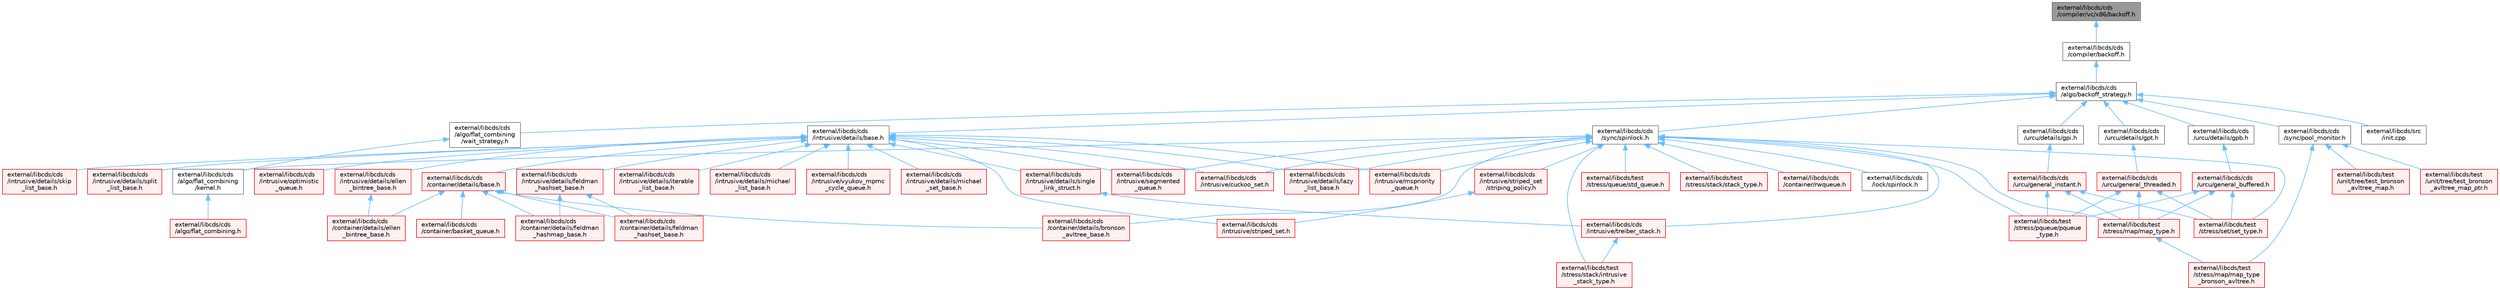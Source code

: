 digraph "external/libcds/cds/compiler/vc/x86/backoff.h"
{
 // LATEX_PDF_SIZE
  bgcolor="transparent";
  edge [fontname=Helvetica,fontsize=10,labelfontname=Helvetica,labelfontsize=10];
  node [fontname=Helvetica,fontsize=10,shape=box,height=0.2,width=0.4];
  Node1 [id="Node000001",label="external/libcds/cds\l/compiler/vc/x86/backoff.h",height=0.2,width=0.4,color="gray40", fillcolor="grey60", style="filled", fontcolor="black",tooltip=" "];
  Node1 -> Node2 [id="edge1_Node000001_Node000002",dir="back",color="steelblue1",style="solid",tooltip=" "];
  Node2 [id="Node000002",label="external/libcds/cds\l/compiler/backoff.h",height=0.2,width=0.4,color="grey40", fillcolor="white", style="filled",URL="$backoff_8h.html",tooltip=" "];
  Node2 -> Node3 [id="edge2_Node000002_Node000003",dir="back",color="steelblue1",style="solid",tooltip=" "];
  Node3 [id="Node000003",label="external/libcds/cds\l/algo/backoff_strategy.h",height=0.2,width=0.4,color="grey40", fillcolor="white", style="filled",URL="$backoff__strategy_8h.html",tooltip=" "];
  Node3 -> Node4 [id="edge3_Node000003_Node000004",dir="back",color="steelblue1",style="solid",tooltip=" "];
  Node4 [id="Node000004",label="external/libcds/cds\l/algo/flat_combining\l/wait_strategy.h",height=0.2,width=0.4,color="grey40", fillcolor="white", style="filled",URL="$wait__strategy_8h.html",tooltip=" "];
  Node4 -> Node5 [id="edge4_Node000004_Node000005",dir="back",color="steelblue1",style="solid",tooltip=" "];
  Node5 [id="Node000005",label="external/libcds/cds\l/algo/flat_combining\l/kernel.h",height=0.2,width=0.4,color="grey40", fillcolor="white", style="filled",URL="$libcds_2cds_2algo_2flat__combining_2kernel_8h.html",tooltip=" "];
  Node5 -> Node6 [id="edge5_Node000005_Node000006",dir="back",color="steelblue1",style="solid",tooltip=" "];
  Node6 [id="Node000006",label="external/libcds/cds\l/algo/flat_combining.h",height=0.2,width=0.4,color="red", fillcolor="#FFF0F0", style="filled",URL="$flat__combining_8h.html",tooltip=" "];
  Node3 -> Node43 [id="edge6_Node000003_Node000043",dir="back",color="steelblue1",style="solid",tooltip=" "];
  Node43 [id="Node000043",label="external/libcds/cds\l/intrusive/details/base.h",height=0.2,width=0.4,color="grey40", fillcolor="white", style="filled",URL="$external_2libcds_2cds_2intrusive_2details_2base_8h.html",tooltip=" "];
  Node43 -> Node44 [id="edge7_Node000043_Node000044",dir="back",color="steelblue1",style="solid",tooltip=" "];
  Node44 [id="Node000044",label="external/libcds/cds\l/container/details/base.h",height=0.2,width=0.4,color="red", fillcolor="#FFF0F0", style="filled",URL="$external_2libcds_2cds_2container_2details_2base_8h.html",tooltip=" "];
  Node44 -> Node45 [id="edge8_Node000044_Node000045",dir="back",color="steelblue1",style="solid",tooltip=" "];
  Node45 [id="Node000045",label="external/libcds/cds\l/container/basket_queue.h",height=0.2,width=0.4,color="red", fillcolor="#FFF0F0", style="filled",URL="$container_2basket__queue_8h.html",tooltip=" "];
  Node44 -> Node48 [id="edge9_Node000044_Node000048",dir="back",color="steelblue1",style="solid",tooltip=" "];
  Node48 [id="Node000048",label="external/libcds/cds\l/container/details/bronson\l_avltree_base.h",height=0.2,width=0.4,color="red", fillcolor="#FFF0F0", style="filled",URL="$bronson__avltree__base_8h.html",tooltip=" "];
  Node44 -> Node69 [id="edge10_Node000044_Node000069",dir="back",color="steelblue1",style="solid",tooltip=" "];
  Node69 [id="Node000069",label="external/libcds/cds\l/container/details/ellen\l_bintree_base.h",height=0.2,width=0.4,color="red", fillcolor="#FFF0F0", style="filled",URL="$container_2details_2ellen__bintree__base_8h.html",tooltip=" "];
  Node44 -> Node110 [id="edge11_Node000044_Node000110",dir="back",color="steelblue1",style="solid",tooltip=" "];
  Node110 [id="Node000110",label="external/libcds/cds\l/container/details/feldman\l_hashmap_base.h",height=0.2,width=0.4,color="red", fillcolor="#FFF0F0", style="filled",URL="$feldman__hashmap__base_8h.html",tooltip=" "];
  Node44 -> Node131 [id="edge12_Node000044_Node000131",dir="back",color="steelblue1",style="solid",tooltip=" "];
  Node131 [id="Node000131",label="external/libcds/cds\l/container/details/feldman\l_hashset_base.h",height=0.2,width=0.4,color="red", fillcolor="#FFF0F0", style="filled",URL="$container_2details_2feldman__hashset__base_8h.html",tooltip=" "];
  Node43 -> Node471 [id="edge13_Node000043_Node000471",dir="back",color="steelblue1",style="solid",tooltip=" "];
  Node471 [id="Node000471",label="external/libcds/cds\l/intrusive/cuckoo_set.h",height=0.2,width=0.4,color="red", fillcolor="#FFF0F0", style="filled",URL="$intrusive_2cuckoo__set_8h.html",tooltip=" "];
  Node43 -> Node479 [id="edge14_Node000043_Node000479",dir="back",color="steelblue1",style="solid",tooltip=" "];
  Node479 [id="Node000479",label="external/libcds/cds\l/intrusive/details/ellen\l_bintree_base.h",height=0.2,width=0.4,color="red", fillcolor="#FFF0F0", style="filled",URL="$intrusive_2details_2ellen__bintree__base_8h.html",tooltip=" "];
  Node479 -> Node69 [id="edge15_Node000479_Node000069",dir="back",color="steelblue1",style="solid",tooltip=" "];
  Node43 -> Node485 [id="edge16_Node000043_Node000485",dir="back",color="steelblue1",style="solid",tooltip=" "];
  Node485 [id="Node000485",label="external/libcds/cds\l/intrusive/details/feldman\l_hashset_base.h",height=0.2,width=0.4,color="red", fillcolor="#FFF0F0", style="filled",URL="$intrusive_2details_2feldman__hashset__base_8h.html",tooltip=" "];
  Node485 -> Node110 [id="edge17_Node000485_Node000110",dir="back",color="steelblue1",style="solid",tooltip=" "];
  Node485 -> Node131 [id="edge18_Node000485_Node000131",dir="back",color="steelblue1",style="solid",tooltip=" "];
  Node43 -> Node495 [id="edge19_Node000043_Node000495",dir="back",color="steelblue1",style="solid",tooltip=" "];
  Node495 [id="Node000495",label="external/libcds/cds\l/intrusive/details/iterable\l_list_base.h",height=0.2,width=0.4,color="red", fillcolor="#FFF0F0", style="filled",URL="$intrusive_2details_2iterable__list__base_8h.html",tooltip=" "];
  Node43 -> Node513 [id="edge20_Node000043_Node000513",dir="back",color="steelblue1",style="solid",tooltip=" "];
  Node513 [id="Node000513",label="external/libcds/cds\l/intrusive/details/lazy\l_list_base.h",height=0.2,width=0.4,color="red", fillcolor="#FFF0F0", style="filled",URL="$intrusive_2details_2lazy__list__base_8h.html",tooltip=" "];
  Node43 -> Node533 [id="edge21_Node000043_Node000533",dir="back",color="steelblue1",style="solid",tooltip=" "];
  Node533 [id="Node000533",label="external/libcds/cds\l/intrusive/details/michael\l_list_base.h",height=0.2,width=0.4,color="red", fillcolor="#FFF0F0", style="filled",URL="$intrusive_2details_2michael__list__base_8h.html",tooltip=" "];
  Node43 -> Node553 [id="edge22_Node000043_Node000553",dir="back",color="steelblue1",style="solid",tooltip=" "];
  Node553 [id="Node000553",label="external/libcds/cds\l/intrusive/details/michael\l_set_base.h",height=0.2,width=0.4,color="red", fillcolor="#FFF0F0", style="filled",URL="$intrusive_2details_2michael__set__base_8h.html",tooltip=" "];
  Node43 -> Node562 [id="edge23_Node000043_Node000562",dir="back",color="steelblue1",style="solid",tooltip=" "];
  Node562 [id="Node000562",label="external/libcds/cds\l/intrusive/details/single\l_link_struct.h",height=0.2,width=0.4,color="red", fillcolor="#FFF0F0", style="filled",URL="$single__link__struct_8h.html",tooltip=" "];
  Node562 -> Node572 [id="edge24_Node000562_Node000572",dir="back",color="steelblue1",style="solid",tooltip=" "];
  Node572 [id="Node000572",label="external/libcds/cds\l/intrusive/treiber_stack.h",height=0.2,width=0.4,color="red", fillcolor="#FFF0F0", style="filled",URL="$intrusive_2treiber__stack_8h.html",tooltip=" "];
  Node572 -> Node37 [id="edge25_Node000572_Node000037",dir="back",color="steelblue1",style="solid",tooltip=" "];
  Node37 [id="Node000037",label="external/libcds/test\l/stress/stack/intrusive\l_stack_type.h",height=0.2,width=0.4,color="red", fillcolor="#FFF0F0", style="filled",URL="$intrusive__stack__type_8h.html",tooltip=" "];
  Node43 -> Node577 [id="edge26_Node000043_Node000577",dir="back",color="steelblue1",style="solid",tooltip=" "];
  Node577 [id="Node000577",label="external/libcds/cds\l/intrusive/details/skip\l_list_base.h",height=0.2,width=0.4,color="red", fillcolor="#FFF0F0", style="filled",URL="$intrusive_2details_2skip__list__base_8h.html",tooltip=" "];
  Node43 -> Node589 [id="edge27_Node000043_Node000589",dir="back",color="steelblue1",style="solid",tooltip=" "];
  Node589 [id="Node000589",label="external/libcds/cds\l/intrusive/details/split\l_list_base.h",height=0.2,width=0.4,color="red", fillcolor="#FFF0F0", style="filled",URL="$intrusive_2details_2split__list__base_8h.html",tooltip=" "];
  Node43 -> Node602 [id="edge28_Node000043_Node000602",dir="back",color="steelblue1",style="solid",tooltip=" "];
  Node602 [id="Node000602",label="external/libcds/cds\l/intrusive/mspriority\l_queue.h",height=0.2,width=0.4,color="red", fillcolor="#FFF0F0", style="filled",URL="$intrusive_2mspriority__queue_8h.html",tooltip=" "];
  Node43 -> Node604 [id="edge29_Node000043_Node000604",dir="back",color="steelblue1",style="solid",tooltip=" "];
  Node604 [id="Node000604",label="external/libcds/cds\l/intrusive/optimistic\l_queue.h",height=0.2,width=0.4,color="red", fillcolor="#FFF0F0", style="filled",URL="$intrusive_2optimistic__queue_8h.html",tooltip=" "];
  Node43 -> Node607 [id="edge30_Node000043_Node000607",dir="back",color="steelblue1",style="solid",tooltip=" "];
  Node607 [id="Node000607",label="external/libcds/cds\l/intrusive/segmented\l_queue.h",height=0.2,width=0.4,color="red", fillcolor="#FFF0F0", style="filled",URL="$intrusive_2segmented__queue_8h.html",tooltip=" "];
  Node43 -> Node613 [id="edge31_Node000043_Node000613",dir="back",color="steelblue1",style="solid",tooltip=" "];
  Node613 [id="Node000613",label="external/libcds/cds\l/intrusive/striped_set.h",height=0.2,width=0.4,color="red", fillcolor="#FFF0F0", style="filled",URL="$intrusive_2striped__set_8h.html",tooltip=" "];
  Node43 -> Node373 [id="edge32_Node000043_Node000373",dir="back",color="steelblue1",style="solid",tooltip=" "];
  Node373 [id="Node000373",label="external/libcds/cds\l/intrusive/vyukov_mpmc\l_cycle_queue.h",height=0.2,width=0.4,color="red", fillcolor="#FFF0F0", style="filled",URL="$intrusive_2vyukov__mpmc__cycle__queue_8h.html",tooltip=" "];
  Node3 -> Node626 [id="edge33_Node000003_Node000626",dir="back",color="steelblue1",style="solid",tooltip=" "];
  Node626 [id="Node000626",label="external/libcds/cds\l/sync/pool_monitor.h",height=0.2,width=0.4,color="grey40", fillcolor="white", style="filled",URL="$pool__monitor_8h.html",tooltip=" "];
  Node626 -> Node51 [id="edge34_Node000626_Node000051",dir="back",color="steelblue1",style="solid",tooltip=" "];
  Node51 [id="Node000051",label="external/libcds/test\l/stress/map/map_type\l_bronson_avltree.h",height=0.2,width=0.4,color="red", fillcolor="#FFF0F0", style="filled",URL="$map__type__bronson__avltree_8h.html",tooltip=" "];
  Node626 -> Node60 [id="edge35_Node000626_Node000060",dir="back",color="steelblue1",style="solid",tooltip=" "];
  Node60 [id="Node000060",label="external/libcds/test\l/unit/tree/test_bronson\l_avltree_map.h",height=0.2,width=0.4,color="red", fillcolor="#FFF0F0", style="filled",URL="$test__bronson__avltree__map_8h.html",tooltip=" "];
  Node626 -> Node64 [id="edge36_Node000626_Node000064",dir="back",color="steelblue1",style="solid",tooltip=" "];
  Node64 [id="Node000064",label="external/libcds/test\l/unit/tree/test_bronson\l_avltree_map_ptr.h",height=0.2,width=0.4,color="red", fillcolor="#FFF0F0", style="filled",URL="$test__bronson__avltree__map__ptr_8h.html",tooltip=" "];
  Node3 -> Node627 [id="edge37_Node000003_Node000627",dir="back",color="steelblue1",style="solid",tooltip=" "];
  Node627 [id="Node000627",label="external/libcds/cds\l/sync/spinlock.h",height=0.2,width=0.4,color="grey40", fillcolor="white", style="filled",URL="$sync_2spinlock_8h.html",tooltip=" "];
  Node627 -> Node5 [id="edge38_Node000627_Node000005",dir="back",color="steelblue1",style="solid",tooltip=" "];
  Node627 -> Node48 [id="edge39_Node000627_Node000048",dir="back",color="steelblue1",style="solid",tooltip=" "];
  Node627 -> Node628 [id="edge40_Node000627_Node000628",dir="back",color="steelblue1",style="solid",tooltip=" "];
  Node628 [id="Node000628",label="external/libcds/cds\l/container/rwqueue.h",height=0.2,width=0.4,color="red", fillcolor="#FFF0F0", style="filled",URL="$rwqueue_8h.html",tooltip=" "];
  Node627 -> Node471 [id="edge41_Node000627_Node000471",dir="back",color="steelblue1",style="solid",tooltip=" "];
  Node627 -> Node513 [id="edge42_Node000627_Node000513",dir="back",color="steelblue1",style="solid",tooltip=" "];
  Node627 -> Node602 [id="edge43_Node000627_Node000602",dir="back",color="steelblue1",style="solid",tooltip=" "];
  Node627 -> Node607 [id="edge44_Node000627_Node000607",dir="back",color="steelblue1",style="solid",tooltip=" "];
  Node627 -> Node630 [id="edge45_Node000627_Node000630",dir="back",color="steelblue1",style="solid",tooltip=" "];
  Node630 [id="Node000630",label="external/libcds/cds\l/intrusive/striped_set\l/striping_policy.h",height=0.2,width=0.4,color="red", fillcolor="#FFF0F0", style="filled",URL="$striping__policy_8h.html",tooltip=" "];
  Node630 -> Node613 [id="edge46_Node000630_Node000613",dir="back",color="steelblue1",style="solid",tooltip=" "];
  Node627 -> Node572 [id="edge47_Node000627_Node000572",dir="back",color="steelblue1",style="solid",tooltip=" "];
  Node627 -> Node651 [id="edge48_Node000627_Node000651",dir="back",color="steelblue1",style="solid",tooltip=" "];
  Node651 [id="Node000651",label="external/libcds/cds\l/lock/spinlock.h",height=0.2,width=0.4,color="grey40", fillcolor="white", style="filled",URL="$lock_2spinlock_8h.html",tooltip=" "];
  Node627 -> Node385 [id="edge49_Node000627_Node000385",dir="back",color="steelblue1",style="solid",tooltip=" "];
  Node385 [id="Node000385",label="external/libcds/test\l/stress/map/map_type.h",height=0.2,width=0.4,color="red", fillcolor="#FFF0F0", style="filled",URL="$map__type_8h.html",tooltip=" "];
  Node385 -> Node51 [id="edge50_Node000385_Node000051",dir="back",color="steelblue1",style="solid",tooltip=" "];
  Node627 -> Node21 [id="edge51_Node000627_Node000021",dir="back",color="steelblue1",style="solid",tooltip=" "];
  Node21 [id="Node000021",label="external/libcds/test\l/stress/pqueue/pqueue\l_type.h",height=0.2,width=0.4,color="red", fillcolor="#FFF0F0", style="filled",URL="$pqueue__type_8h.html",tooltip=" "];
  Node627 -> Node652 [id="edge52_Node000627_Node000652",dir="back",color="steelblue1",style="solid",tooltip=" "];
  Node652 [id="Node000652",label="external/libcds/test\l/stress/queue/std_queue.h",height=0.2,width=0.4,color="red", fillcolor="#FFF0F0", style="filled",URL="$std__queue_8h.html",tooltip=" "];
  Node627 -> Node422 [id="edge53_Node000627_Node000422",dir="back",color="steelblue1",style="solid",tooltip=" "];
  Node422 [id="Node000422",label="external/libcds/test\l/stress/set/set_type.h",height=0.2,width=0.4,color="red", fillcolor="#FFF0F0", style="filled",URL="$set__type_8h.html",tooltip=" "];
  Node627 -> Node37 [id="edge54_Node000627_Node000037",dir="back",color="steelblue1",style="solid",tooltip=" "];
  Node627 -> Node16 [id="edge55_Node000627_Node000016",dir="back",color="steelblue1",style="solid",tooltip=" "];
  Node16 [id="Node000016",label="external/libcds/test\l/stress/stack/stack_type.h",height=0.2,width=0.4,color="red", fillcolor="#FFF0F0", style="filled",URL="$stack__type_8h.html",tooltip=" "];
  Node3 -> Node383 [id="edge56_Node000003_Node000383",dir="back",color="steelblue1",style="solid",tooltip=" "];
  Node383 [id="Node000383",label="external/libcds/cds\l/urcu/details/gpb.h",height=0.2,width=0.4,color="grey40", fillcolor="white", style="filled",URL="$gpb_8h.html",tooltip=" "];
  Node383 -> Node384 [id="edge57_Node000383_Node000384",dir="back",color="steelblue1",style="solid",tooltip=" "];
  Node384 [id="Node000384",label="external/libcds/cds\l/urcu/general_buffered.h",height=0.2,width=0.4,color="red", fillcolor="#FFF0F0", style="filled",URL="$general__buffered_8h.html",tooltip=" "];
  Node384 -> Node385 [id="edge58_Node000384_Node000385",dir="back",color="steelblue1",style="solid",tooltip=" "];
  Node384 -> Node21 [id="edge59_Node000384_Node000021",dir="back",color="steelblue1",style="solid",tooltip=" "];
  Node384 -> Node422 [id="edge60_Node000384_Node000422",dir="back",color="steelblue1",style="solid",tooltip=" "];
  Node3 -> Node653 [id="edge61_Node000003_Node000653",dir="back",color="steelblue1",style="solid",tooltip=" "];
  Node653 [id="Node000653",label="external/libcds/cds\l/urcu/details/gpi.h",height=0.2,width=0.4,color="grey40", fillcolor="white", style="filled",URL="$gpi_8h.html",tooltip=" "];
  Node653 -> Node654 [id="edge62_Node000653_Node000654",dir="back",color="steelblue1",style="solid",tooltip=" "];
  Node654 [id="Node000654",label="external/libcds/cds\l/urcu/general_instant.h",height=0.2,width=0.4,color="red", fillcolor="#FFF0F0", style="filled",URL="$general__instant_8h.html",tooltip=" "];
  Node654 -> Node385 [id="edge63_Node000654_Node000385",dir="back",color="steelblue1",style="solid",tooltip=" "];
  Node654 -> Node21 [id="edge64_Node000654_Node000021",dir="back",color="steelblue1",style="solid",tooltip=" "];
  Node654 -> Node422 [id="edge65_Node000654_Node000422",dir="back",color="steelblue1",style="solid",tooltip=" "];
  Node3 -> Node458 [id="edge66_Node000003_Node000458",dir="back",color="steelblue1",style="solid",tooltip=" "];
  Node458 [id="Node000458",label="external/libcds/cds\l/urcu/details/gpt.h",height=0.2,width=0.4,color="grey40", fillcolor="white", style="filled",URL="$gpt_8h.html",tooltip=" "];
  Node458 -> Node459 [id="edge67_Node000458_Node000459",dir="back",color="steelblue1",style="solid",tooltip=" "];
  Node459 [id="Node000459",label="external/libcds/cds\l/urcu/general_threaded.h",height=0.2,width=0.4,color="red", fillcolor="#FFF0F0", style="filled",URL="$general__threaded_8h.html",tooltip=" "];
  Node459 -> Node385 [id="edge68_Node000459_Node000385",dir="back",color="steelblue1",style="solid",tooltip=" "];
  Node459 -> Node21 [id="edge69_Node000459_Node000021",dir="back",color="steelblue1",style="solid",tooltip=" "];
  Node459 -> Node422 [id="edge70_Node000459_Node000422",dir="back",color="steelblue1",style="solid",tooltip=" "];
  Node3 -> Node655 [id="edge71_Node000003_Node000655",dir="back",color="steelblue1",style="solid",tooltip=" "];
  Node655 [id="Node000655",label="external/libcds/src\l/init.cpp",height=0.2,width=0.4,color="grey40", fillcolor="white", style="filled",URL="$libcds_2src_2init_8cpp.html",tooltip=" "];
}
